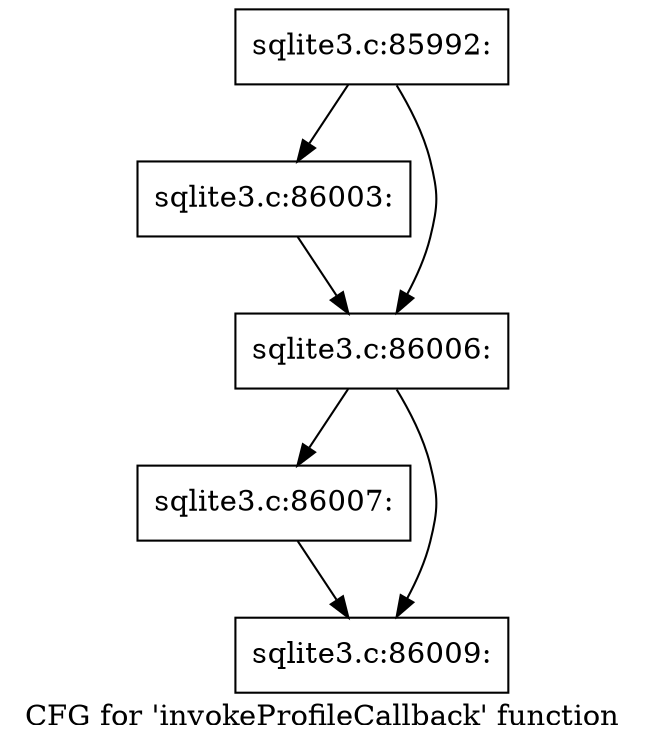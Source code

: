 digraph "CFG for 'invokeProfileCallback' function" {
	label="CFG for 'invokeProfileCallback' function";

	Node0x55c0f79db380 [shape=record,label="{sqlite3.c:85992:}"];
	Node0x55c0f79db380 -> Node0x55c0f5283500;
	Node0x55c0f79db380 -> Node0x55c0f79e0060;
	Node0x55c0f5283500 [shape=record,label="{sqlite3.c:86003:}"];
	Node0x55c0f5283500 -> Node0x55c0f79e0060;
	Node0x55c0f79e0060 [shape=record,label="{sqlite3.c:86006:}"];
	Node0x55c0f79e0060 -> Node0x55c0f79e1110;
	Node0x55c0f79e0060 -> Node0x55c0f79e1160;
	Node0x55c0f79e1110 [shape=record,label="{sqlite3.c:86007:}"];
	Node0x55c0f79e1110 -> Node0x55c0f79e1160;
	Node0x55c0f79e1160 [shape=record,label="{sqlite3.c:86009:}"];
}
